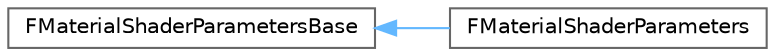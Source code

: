 digraph "Graphical Class Hierarchy"
{
 // INTERACTIVE_SVG=YES
 // LATEX_PDF_SIZE
  bgcolor="transparent";
  edge [fontname=Helvetica,fontsize=10,labelfontname=Helvetica,labelfontsize=10];
  node [fontname=Helvetica,fontsize=10,shape=box,height=0.2,width=0.4];
  rankdir="LR";
  Node0 [id="Node000000",label="FMaterialShaderParametersBase",height=0.2,width=0.4,color="grey40", fillcolor="white", style="filled",URL="$d1/d35/structFMaterialShaderParametersBase.html",tooltip=" "];
  Node0 -> Node1 [id="edge4353_Node000000_Node000001",dir="back",color="steelblue1",style="solid",tooltip=" "];
  Node1 [id="Node000001",label="FMaterialShaderParameters",height=0.2,width=0.4,color="grey40", fillcolor="white", style="filled",URL="$de/d89/structFMaterialShaderParameters.html",tooltip=" "];
}

